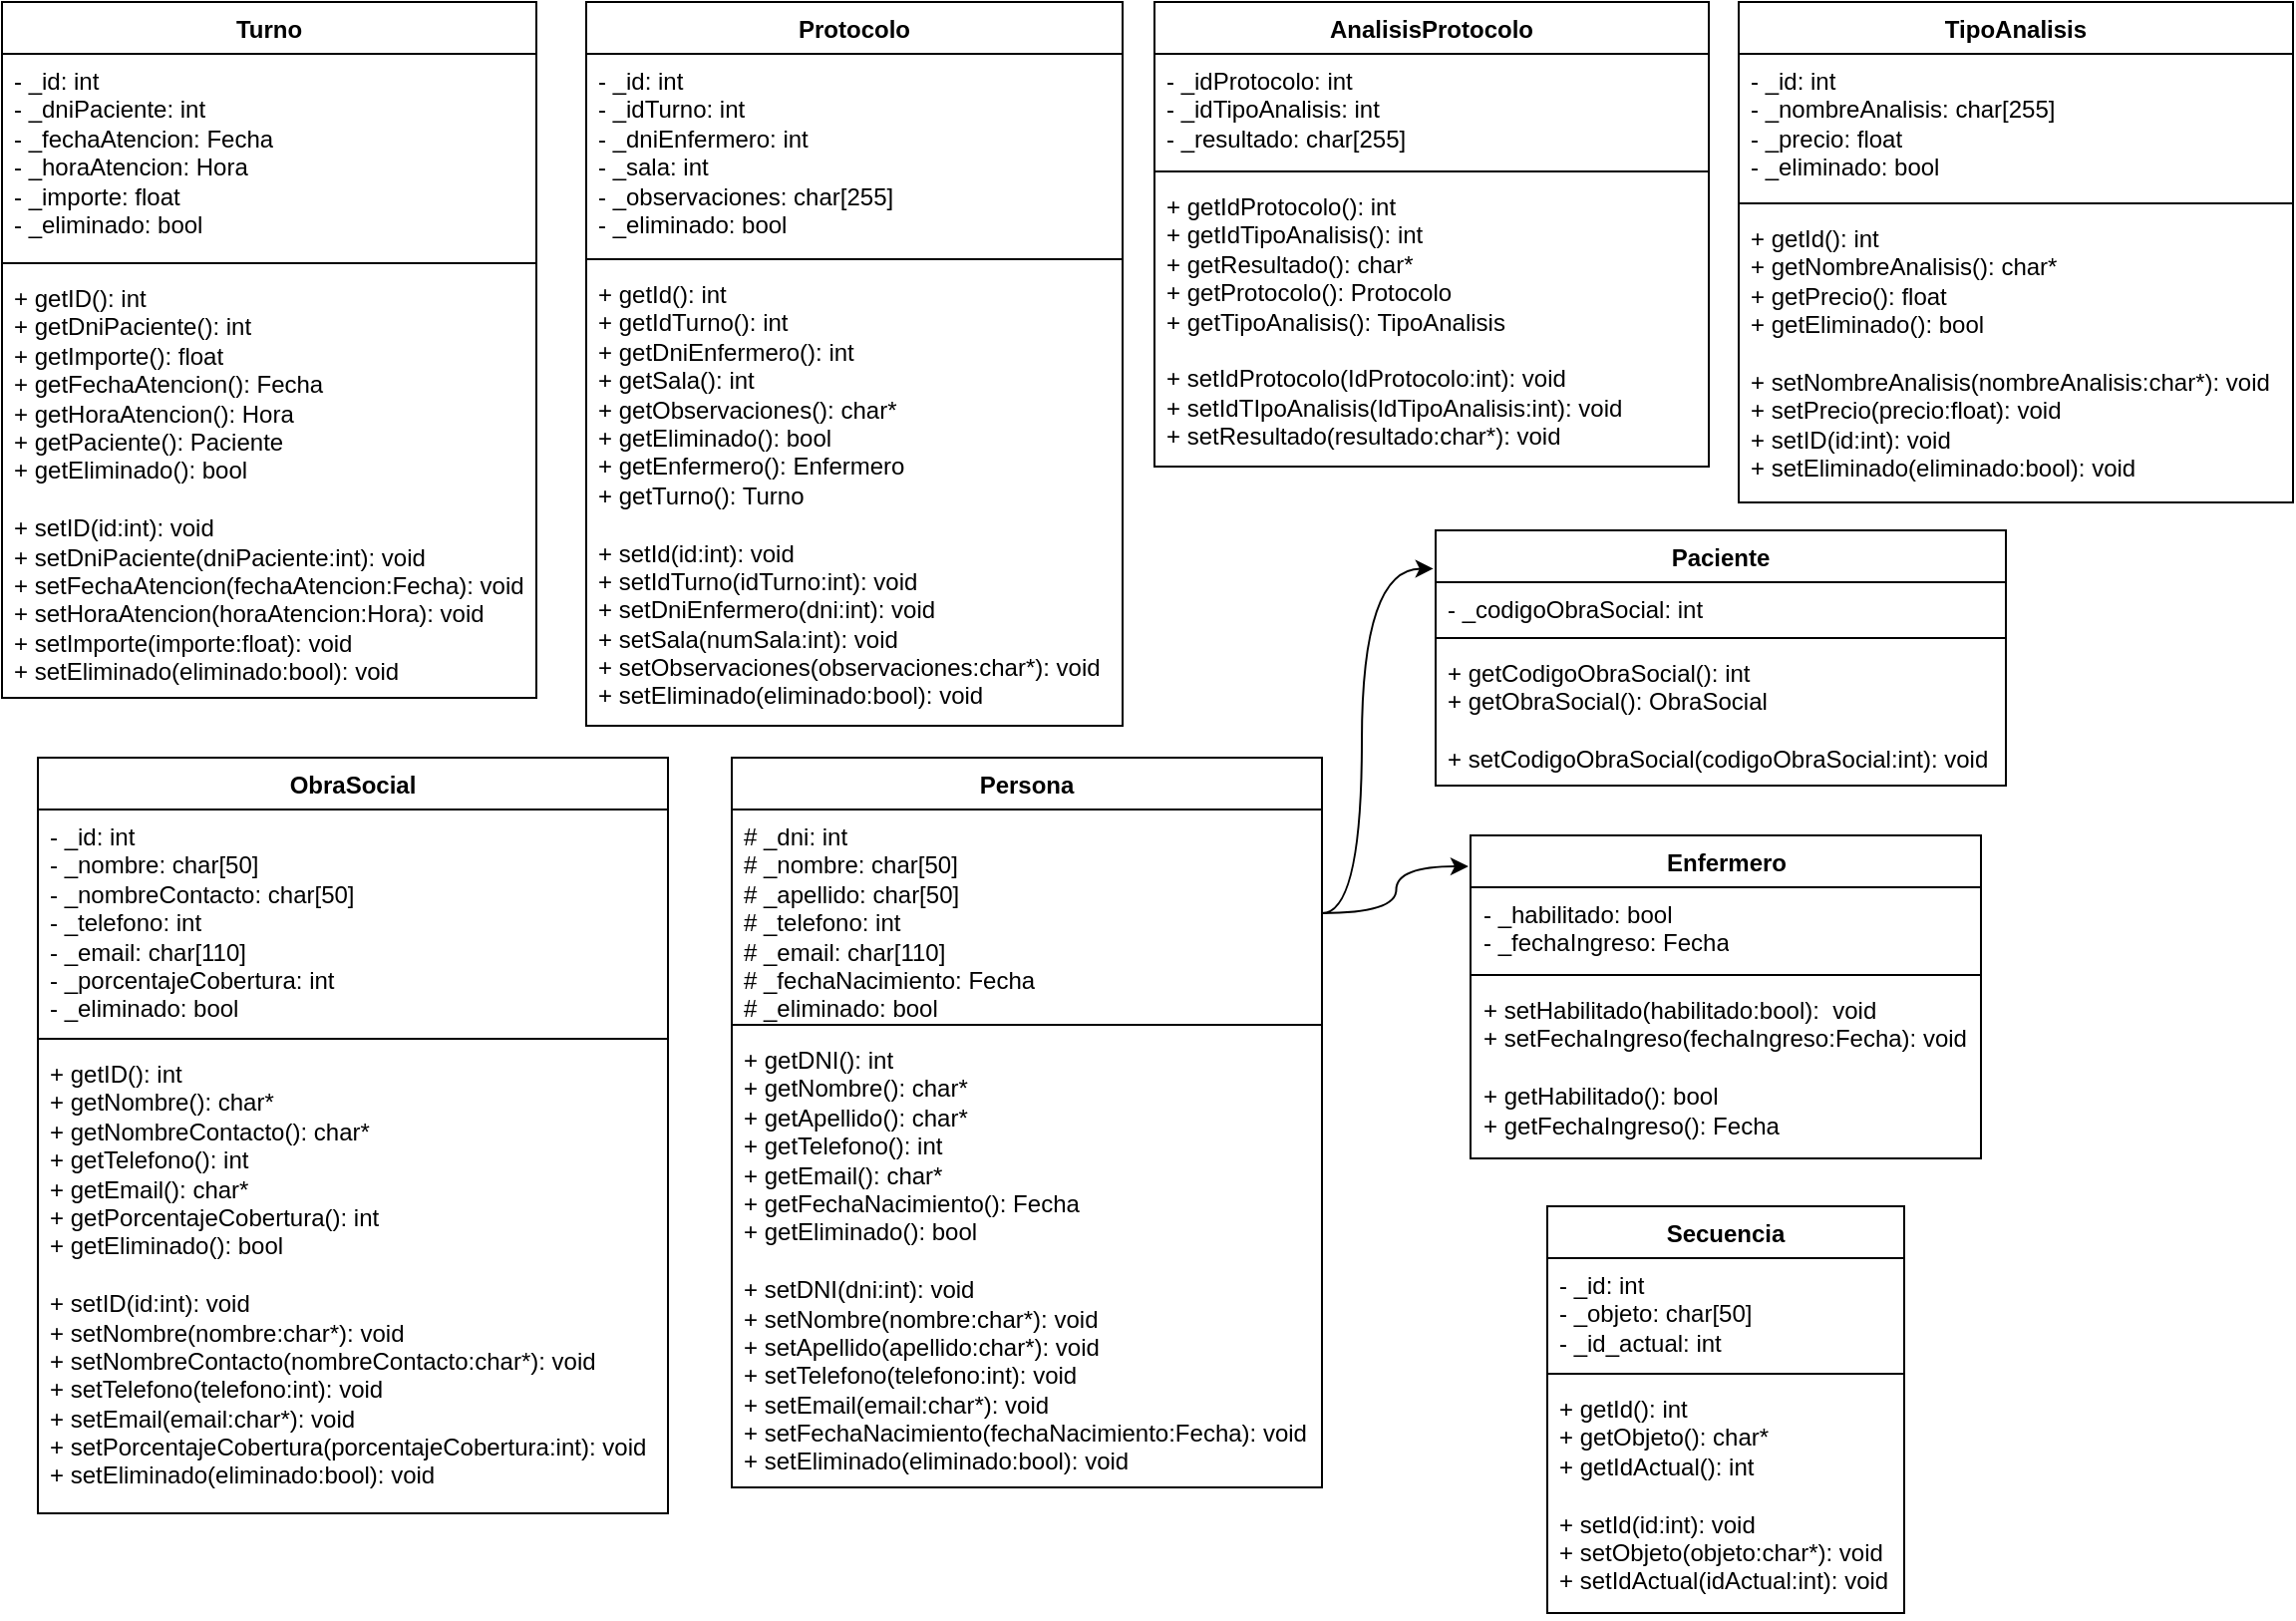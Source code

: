 <mxfile version="28.2.8">
  <diagram name="Page-1" id="41W-yqj_cKG0dZQ3N-BC">
    <mxGraphModel dx="1649" dy="859" grid="0" gridSize="10" guides="1" tooltips="1" connect="1" arrows="1" fold="1" page="1" pageScale="1" pageWidth="1169" pageHeight="827" math="0" shadow="0">
      <root>
        <mxCell id="0" />
        <mxCell id="1" parent="0" />
        <mxCell id="o82l0DmgLhd_wuUbRF9X-1" value="Protocolo" style="swimlane;fontStyle=1;align=center;verticalAlign=top;childLayout=stackLayout;horizontal=1;startSize=26;horizontalStack=0;resizeParent=1;resizeParentMax=0;resizeLast=0;collapsible=1;marginBottom=0;whiteSpace=wrap;html=1;" parent="1" vertex="1">
          <mxGeometry x="309" y="8" width="269" height="363" as="geometry">
            <mxRectangle x="200" y="290" width="80" height="30" as="alternateBounds" />
          </mxGeometry>
        </mxCell>
        <mxCell id="o82l0DmgLhd_wuUbRF9X-2" value="- _id: int&lt;div&gt;- _idTurno: int&lt;/div&gt;&lt;div&gt;- _dniEnfermero: int&lt;/div&gt;&lt;div&gt;- _sala: int&lt;/div&gt;&lt;div&gt;- _observaciones: char[255]&lt;/div&gt;&lt;div&gt;- _eliminado: bool&lt;/div&gt;" style="text;strokeColor=none;fillColor=none;align=left;verticalAlign=top;spacingLeft=4;spacingRight=4;overflow=hidden;rotatable=0;points=[[0,0.5],[1,0.5]];portConstraint=eastwest;whiteSpace=wrap;html=1;" parent="o82l0DmgLhd_wuUbRF9X-1" vertex="1">
          <mxGeometry y="26" width="269" height="99" as="geometry" />
        </mxCell>
        <mxCell id="o82l0DmgLhd_wuUbRF9X-3" value="" style="line;strokeWidth=1;fillColor=none;align=left;verticalAlign=middle;spacingTop=-1;spacingLeft=3;spacingRight=3;rotatable=0;labelPosition=right;points=[];portConstraint=eastwest;strokeColor=inherit;" parent="o82l0DmgLhd_wuUbRF9X-1" vertex="1">
          <mxGeometry y="125" width="269" height="8" as="geometry" />
        </mxCell>
        <mxCell id="o82l0DmgLhd_wuUbRF9X-4" value="+ getId(): int&lt;div&gt;+ getIdTurno(): int&lt;/div&gt;&lt;div&gt;+ getDniEnfermero(): int&lt;/div&gt;&lt;div&gt;+ getSala(): int&lt;/div&gt;&lt;div&gt;+ getObservaciones(): char*&lt;/div&gt;&lt;div&gt;+ getEliminado(): bool&lt;/div&gt;&lt;div&gt;+ getEnfermero(): Enfermero&lt;/div&gt;&lt;div&gt;+ getTurno(): Turno&lt;/div&gt;&lt;div&gt;&lt;br&gt;&lt;/div&gt;&lt;div&gt;+ setId(id:int): void&lt;/div&gt;&lt;div&gt;+ setIdTurno(idTurno:int): void&lt;/div&gt;&lt;div&gt;+ setDniEnfermero(dni:int): void&lt;/div&gt;&lt;div&gt;+ setSala(numSala:int): void&lt;/div&gt;&lt;div&gt;+ setObservaciones(observaciones:char*): void&lt;/div&gt;&lt;div&gt;+ setEliminado(eliminado:bool): void&lt;/div&gt;" style="text;strokeColor=none;fillColor=none;align=left;verticalAlign=top;spacingLeft=4;spacingRight=4;overflow=hidden;rotatable=0;points=[[0,0.5],[1,0.5]];portConstraint=eastwest;whiteSpace=wrap;html=1;" parent="o82l0DmgLhd_wuUbRF9X-1" vertex="1">
          <mxGeometry y="133" width="269" height="230" as="geometry" />
        </mxCell>
        <mxCell id="o82l0DmgLhd_wuUbRF9X-5" value="TipoAnalisis" style="swimlane;fontStyle=1;align=center;verticalAlign=top;childLayout=stackLayout;horizontal=1;startSize=26;horizontalStack=0;resizeParent=1;resizeParentMax=0;resizeLast=0;collapsible=1;marginBottom=0;whiteSpace=wrap;html=1;" parent="1" vertex="1">
          <mxGeometry x="887" y="8" width="278" height="251" as="geometry">
            <mxRectangle x="200" y="290" width="80" height="30" as="alternateBounds" />
          </mxGeometry>
        </mxCell>
        <mxCell id="o82l0DmgLhd_wuUbRF9X-6" value="- _id: int&lt;div&gt;- _nombreAnalisis: char[255]&lt;/div&gt;&lt;div&gt;- _precio: float&lt;/div&gt;&lt;div&gt;- _eliminado: bool&lt;/div&gt;" style="text;strokeColor=none;fillColor=none;align=left;verticalAlign=top;spacingLeft=4;spacingRight=4;overflow=hidden;rotatable=0;points=[[0,0.5],[1,0.5]];portConstraint=eastwest;whiteSpace=wrap;html=1;" parent="o82l0DmgLhd_wuUbRF9X-5" vertex="1">
          <mxGeometry y="26" width="278" height="71" as="geometry" />
        </mxCell>
        <mxCell id="o82l0DmgLhd_wuUbRF9X-7" value="" style="line;strokeWidth=1;fillColor=none;align=left;verticalAlign=middle;spacingTop=-1;spacingLeft=3;spacingRight=3;rotatable=0;labelPosition=right;points=[];portConstraint=eastwest;strokeColor=inherit;" parent="o82l0DmgLhd_wuUbRF9X-5" vertex="1">
          <mxGeometry y="97" width="278" height="8" as="geometry" />
        </mxCell>
        <mxCell id="o82l0DmgLhd_wuUbRF9X-8" value="+ getId(): int&lt;div&gt;+ getNombreAnalisis(): char*&lt;/div&gt;&lt;div&gt;+ getPrecio(): float&lt;/div&gt;&lt;div&gt;+ getEliminado(): bool&lt;/div&gt;&lt;div&gt;&lt;br&gt;&lt;/div&gt;&lt;div&gt;+ setNombreAnalisis(nombreAnalisis:char*): void&lt;/div&gt;&lt;div&gt;+ setPrecio(precio:float): void&lt;/div&gt;&lt;div&gt;+ setID(id:int): void&lt;/div&gt;&lt;div&gt;+ setEliminado(eliminado:bool): void&lt;/div&gt;" style="text;strokeColor=none;fillColor=none;align=left;verticalAlign=top;spacingLeft=4;spacingRight=4;overflow=hidden;rotatable=0;points=[[0,0.5],[1,0.5]];portConstraint=eastwest;whiteSpace=wrap;html=1;" parent="o82l0DmgLhd_wuUbRF9X-5" vertex="1">
          <mxGeometry y="105" width="278" height="146" as="geometry" />
        </mxCell>
        <mxCell id="o82l0DmgLhd_wuUbRF9X-9" value="Secuencia" style="swimlane;fontStyle=1;align=center;verticalAlign=top;childLayout=stackLayout;horizontal=1;startSize=26;horizontalStack=0;resizeParent=1;resizeParentMax=0;resizeLast=0;collapsible=1;marginBottom=0;whiteSpace=wrap;html=1;" parent="1" vertex="1">
          <mxGeometry x="791" y="612" width="179" height="204" as="geometry">
            <mxRectangle x="200" y="290" width="80" height="30" as="alternateBounds" />
          </mxGeometry>
        </mxCell>
        <mxCell id="o82l0DmgLhd_wuUbRF9X-10" value="- _id: int&lt;div&gt;- _objeto: char[50]&lt;/div&gt;&lt;div&gt;- _id_actual: int&lt;/div&gt;" style="text;strokeColor=none;fillColor=none;align=left;verticalAlign=top;spacingLeft=4;spacingRight=4;overflow=hidden;rotatable=0;points=[[0,0.5],[1,0.5]];portConstraint=eastwest;whiteSpace=wrap;html=1;" parent="o82l0DmgLhd_wuUbRF9X-9" vertex="1">
          <mxGeometry y="26" width="179" height="54" as="geometry" />
        </mxCell>
        <mxCell id="o82l0DmgLhd_wuUbRF9X-11" value="" style="line;strokeWidth=1;fillColor=none;align=left;verticalAlign=middle;spacingTop=-1;spacingLeft=3;spacingRight=3;rotatable=0;labelPosition=right;points=[];portConstraint=eastwest;strokeColor=inherit;" parent="o82l0DmgLhd_wuUbRF9X-9" vertex="1">
          <mxGeometry y="80" width="179" height="8" as="geometry" />
        </mxCell>
        <mxCell id="o82l0DmgLhd_wuUbRF9X-12" value="+ getId(): int&lt;div&gt;+ getObjeto(): char*&lt;/div&gt;&lt;div&gt;+ getIdActual(): int&lt;/div&gt;&lt;div&gt;&lt;br&gt;&lt;/div&gt;&lt;div&gt;+ setId(id:int): void&lt;/div&gt;&lt;div&gt;+ setObjeto(objeto:char*): void&lt;/div&gt;&lt;div&gt;+ setIdActual(idActual:int): void&lt;/div&gt;" style="text;strokeColor=none;fillColor=none;align=left;verticalAlign=top;spacingLeft=4;spacingRight=4;overflow=hidden;rotatable=0;points=[[0,0.5],[1,0.5]];portConstraint=eastwest;whiteSpace=wrap;html=1;" parent="o82l0DmgLhd_wuUbRF9X-9" vertex="1">
          <mxGeometry y="88" width="179" height="116" as="geometry" />
        </mxCell>
        <mxCell id="o82l0DmgLhd_wuUbRF9X-13" value="Paciente" style="swimlane;fontStyle=1;align=center;verticalAlign=top;childLayout=stackLayout;horizontal=1;startSize=26;horizontalStack=0;resizeParent=1;resizeParentMax=0;resizeLast=0;collapsible=1;marginBottom=0;whiteSpace=wrap;html=1;" parent="1" vertex="1">
          <mxGeometry x="735" y="273" width="286" height="128" as="geometry">
            <mxRectangle x="200" y="290" width="80" height="30" as="alternateBounds" />
          </mxGeometry>
        </mxCell>
        <mxCell id="o82l0DmgLhd_wuUbRF9X-14" value="- _codigoObraSocial: int" style="text;strokeColor=none;fillColor=none;align=left;verticalAlign=top;spacingLeft=4;spacingRight=4;overflow=hidden;rotatable=0;points=[[0,0.5],[1,0.5]];portConstraint=eastwest;whiteSpace=wrap;html=1;" parent="o82l0DmgLhd_wuUbRF9X-13" vertex="1">
          <mxGeometry y="26" width="286" height="24" as="geometry" />
        </mxCell>
        <mxCell id="o82l0DmgLhd_wuUbRF9X-15" value="" style="line;strokeWidth=1;fillColor=none;align=left;verticalAlign=middle;spacingTop=-1;spacingLeft=3;spacingRight=3;rotatable=0;labelPosition=right;points=[];portConstraint=eastwest;strokeColor=inherit;" parent="o82l0DmgLhd_wuUbRF9X-13" vertex="1">
          <mxGeometry y="50" width="286" height="8" as="geometry" />
        </mxCell>
        <mxCell id="o82l0DmgLhd_wuUbRF9X-16" value="+ getCodigoObraSocial(): int&lt;div&gt;+ getObraSocial(): ObraSocial&lt;/div&gt;&lt;div&gt;&lt;br&gt;&lt;/div&gt;&lt;div&gt;+ setCodigoObraSocial(codigoObraSocial:int): void&lt;/div&gt;" style="text;strokeColor=none;fillColor=none;align=left;verticalAlign=top;spacingLeft=4;spacingRight=4;overflow=hidden;rotatable=0;points=[[0,0.5],[1,0.5]];portConstraint=eastwest;whiteSpace=wrap;html=1;" parent="o82l0DmgLhd_wuUbRF9X-13" vertex="1">
          <mxGeometry y="58" width="286" height="70" as="geometry" />
        </mxCell>
        <mxCell id="o82l0DmgLhd_wuUbRF9X-25" value="Turno" style="swimlane;fontStyle=1;align=center;verticalAlign=top;childLayout=stackLayout;horizontal=1;startSize=26;horizontalStack=0;resizeParent=1;resizeParentMax=0;resizeLast=0;collapsible=1;marginBottom=0;whiteSpace=wrap;html=1;" parent="1" vertex="1">
          <mxGeometry x="16" y="8" width="268" height="349" as="geometry">
            <mxRectangle x="200" y="290" width="80" height="30" as="alternateBounds" />
          </mxGeometry>
        </mxCell>
        <mxCell id="o82l0DmgLhd_wuUbRF9X-26" value="- _id: int&lt;div&gt;- _dniPaciente: int&lt;/div&gt;&lt;div&gt;&lt;div&gt;&lt;span style=&quot;background-color: transparent; color: light-dark(rgb(0, 0, 0), rgb(255, 255, 255));&quot;&gt;- _fechaAtencion: Fecha&lt;/span&gt;&lt;/div&gt;&lt;/div&gt;&lt;div&gt;- _horaAtencion: Hora&lt;/div&gt;&lt;div&gt;- _importe: float&lt;br&gt;&lt;/div&gt;&lt;div&gt;- _eliminado: bool&lt;/div&gt;" style="text;strokeColor=none;fillColor=none;align=left;verticalAlign=top;spacingLeft=4;spacingRight=4;overflow=hidden;rotatable=0;points=[[0,0.5],[1,0.5]];portConstraint=eastwest;whiteSpace=wrap;html=1;" parent="o82l0DmgLhd_wuUbRF9X-25" vertex="1">
          <mxGeometry y="26" width="268" height="101" as="geometry" />
        </mxCell>
        <mxCell id="o82l0DmgLhd_wuUbRF9X-27" value="" style="line;strokeWidth=1;fillColor=none;align=left;verticalAlign=middle;spacingTop=-1;spacingLeft=3;spacingRight=3;rotatable=0;labelPosition=right;points=[];portConstraint=eastwest;strokeColor=inherit;" parent="o82l0DmgLhd_wuUbRF9X-25" vertex="1">
          <mxGeometry y="127" width="268" height="8" as="geometry" />
        </mxCell>
        <mxCell id="o82l0DmgLhd_wuUbRF9X-28" value="+ getID(): int&lt;div&gt;+ getDniPaciente(): int&lt;/div&gt;&lt;div&gt;&lt;span style=&quot;background-color: transparent; color: light-dark(rgb(0, 0, 0), rgb(255, 255, 255));&quot;&gt;+ getImporte(): float&lt;/span&gt;&lt;/div&gt;&lt;div&gt;+ getFechaAtencion(): Fecha&lt;/div&gt;&lt;div&gt;+ getHoraAtencion(): Hora&lt;/div&gt;&lt;div&gt;+ getPaciente(): Paciente&lt;/div&gt;&lt;div&gt;&lt;span style=&quot;background-color: transparent; color: light-dark(rgb(0, 0, 0), rgb(255, 255, 255));&quot;&gt;+ getEliminado(): bool&lt;/span&gt;&lt;/div&gt;&lt;div&gt;&lt;br&gt;&lt;/div&gt;&lt;div&gt;+ setID(id:int): void&lt;/div&gt;&lt;div&gt;+ setDniPaciente(dniPaciente:int): void&lt;/div&gt;&lt;div&gt;&lt;span style=&quot;background-color: transparent; color: light-dark(rgb(0, 0, 0), rgb(255, 255, 255));&quot;&gt;+ setFechaAtencion(fechaAtencion:Fecha): void&lt;/span&gt;&lt;/div&gt;&lt;div&gt;+ setHoraAtencion(horaAtencion:Hora): void&lt;/div&gt;&lt;div&gt;+ setImporte(importe:float): void&lt;/div&gt;&lt;div&gt;+ setEliminado(eliminado:bool): void&lt;/div&gt;" style="text;strokeColor=none;fillColor=none;align=left;verticalAlign=top;spacingLeft=4;spacingRight=4;overflow=hidden;rotatable=0;points=[[0,0.5],[1,0.5]];portConstraint=eastwest;whiteSpace=wrap;html=1;" parent="o82l0DmgLhd_wuUbRF9X-25" vertex="1">
          <mxGeometry y="135" width="268" height="214" as="geometry" />
        </mxCell>
        <mxCell id="o82l0DmgLhd_wuUbRF9X-43" value="ObraSocial" style="swimlane;fontStyle=1;align=center;verticalAlign=top;childLayout=stackLayout;horizontal=1;startSize=26;horizontalStack=0;resizeParent=1;resizeParentMax=0;resizeLast=0;collapsible=1;marginBottom=0;whiteSpace=wrap;html=1;" parent="1" vertex="1">
          <mxGeometry x="34" y="387" width="316" height="379" as="geometry">
            <mxRectangle x="200" y="290" width="80" height="30" as="alternateBounds" />
          </mxGeometry>
        </mxCell>
        <mxCell id="o82l0DmgLhd_wuUbRF9X-44" value="- _id: int&lt;div&gt;- _nombre: char[50]&lt;/div&gt;&lt;div&gt;- _nombreContacto: char[50]&lt;/div&gt;&lt;div&gt;- _telefono: int&lt;/div&gt;&lt;div&gt;- _email: char[110]&lt;/div&gt;&lt;div&gt;- _porcentajeCobertura: int&lt;/div&gt;&lt;div&gt;- _eliminado: bool&lt;/div&gt;" style="text;strokeColor=none;fillColor=none;align=left;verticalAlign=top;spacingLeft=4;spacingRight=4;overflow=hidden;rotatable=0;points=[[0,0.5],[1,0.5]];portConstraint=eastwest;whiteSpace=wrap;html=1;" parent="o82l0DmgLhd_wuUbRF9X-43" vertex="1">
          <mxGeometry y="26" width="316" height="111" as="geometry" />
        </mxCell>
        <mxCell id="o82l0DmgLhd_wuUbRF9X-45" value="" style="line;strokeWidth=1;fillColor=none;align=left;verticalAlign=middle;spacingTop=-1;spacingLeft=3;spacingRight=3;rotatable=0;labelPosition=right;points=[];portConstraint=eastwest;strokeColor=inherit;" parent="o82l0DmgLhd_wuUbRF9X-43" vertex="1">
          <mxGeometry y="137" width="316" height="8" as="geometry" />
        </mxCell>
        <mxCell id="o82l0DmgLhd_wuUbRF9X-46" value="&lt;div&gt;&lt;div&gt;+ getID(): int&lt;/div&gt;&lt;div&gt;+ getNombre(): char*&lt;/div&gt;&lt;div&gt;+ getNombreContacto(): char*&lt;/div&gt;&lt;div&gt;+ getTelefono(): int&lt;/div&gt;&lt;div&gt;+ getEmail(): char*&lt;/div&gt;&lt;div&gt;+ getPorcentajeCobertura(): int&lt;/div&gt;&lt;/div&gt;&lt;div&gt;+ getEliminado(): bool&lt;/div&gt;&lt;div&gt;&lt;br&gt;&lt;/div&gt;+ setID(id:int): void&lt;div&gt;+ setNombre(nombre:char*): void&lt;/div&gt;&lt;div&gt;&lt;div&gt;+ setNombreContacto(nombreContacto:char*): void&lt;/div&gt;&lt;/div&gt;&lt;div&gt;&lt;div&gt;+ setTelefono(telefono:int): void&lt;/div&gt;&lt;/div&gt;&lt;div&gt;&lt;div&gt;+ setEmail(email:char*): void&lt;/div&gt;&lt;/div&gt;&lt;div&gt;&lt;div&gt;+ setPorcentajeCobertura(porcentajeCobertura:int): void&lt;/div&gt;&lt;/div&gt;&lt;div&gt;+ setEliminado(eliminado:bool): void&lt;/div&gt;" style="text;strokeColor=none;fillColor=none;align=left;verticalAlign=top;spacingLeft=4;spacingRight=4;overflow=hidden;rotatable=0;points=[[0,0.5],[1,0.5]];portConstraint=eastwest;whiteSpace=wrap;html=1;" parent="o82l0DmgLhd_wuUbRF9X-43" vertex="1">
          <mxGeometry y="145" width="316" height="234" as="geometry" />
        </mxCell>
        <mxCell id="KbcHFKbFJHuqTSxRKxQ1-1" value="Enfermero" style="swimlane;fontStyle=1;align=center;verticalAlign=top;childLayout=stackLayout;horizontal=1;startSize=26;horizontalStack=0;resizeParent=1;resizeParentMax=0;resizeLast=0;collapsible=1;marginBottom=0;whiteSpace=wrap;html=1;" parent="1" vertex="1">
          <mxGeometry x="752.5" y="426" width="256" height="162" as="geometry">
            <mxRectangle x="200" y="290" width="80" height="30" as="alternateBounds" />
          </mxGeometry>
        </mxCell>
        <mxCell id="KbcHFKbFJHuqTSxRKxQ1-2" value="- _habilitado: bool&lt;div&gt;- _fechaIngreso: Fecha&lt;br&gt;&lt;/div&gt;" style="text;strokeColor=none;fillColor=none;align=left;verticalAlign=top;spacingLeft=4;spacingRight=4;overflow=hidden;rotatable=0;points=[[0,0.5],[1,0.5]];portConstraint=eastwest;whiteSpace=wrap;html=1;" parent="KbcHFKbFJHuqTSxRKxQ1-1" vertex="1">
          <mxGeometry y="26" width="256" height="40" as="geometry" />
        </mxCell>
        <mxCell id="KbcHFKbFJHuqTSxRKxQ1-3" value="" style="line;strokeWidth=1;fillColor=none;align=left;verticalAlign=middle;spacingTop=-1;spacingLeft=3;spacingRight=3;rotatable=0;labelPosition=right;points=[];portConstraint=eastwest;strokeColor=inherit;" parent="KbcHFKbFJHuqTSxRKxQ1-1" vertex="1">
          <mxGeometry y="66" width="256" height="8" as="geometry" />
        </mxCell>
        <mxCell id="KbcHFKbFJHuqTSxRKxQ1-4" value="+ setHabilitado(habilitado:bool):&amp;nbsp; void&lt;div&gt;+ setFechaIngreso(fechaIngreso:Fecha): void&lt;/div&gt;&lt;div&gt;&lt;br&gt;&lt;/div&gt;&lt;div&gt;+ getHabilitado(): bool&lt;/div&gt;&lt;div&gt;+ getFechaIngreso(): Fecha&lt;/div&gt;" style="text;strokeColor=none;fillColor=none;align=left;verticalAlign=top;spacingLeft=4;spacingRight=4;overflow=hidden;rotatable=0;points=[[0,0.5],[1,0.5]];portConstraint=eastwest;whiteSpace=wrap;html=1;" parent="KbcHFKbFJHuqTSxRKxQ1-1" vertex="1">
          <mxGeometry y="74" width="256" height="88" as="geometry" />
        </mxCell>
        <mxCell id="KbcHFKbFJHuqTSxRKxQ1-5" value="Persona" style="swimlane;fontStyle=1;align=center;verticalAlign=top;childLayout=stackLayout;horizontal=1;startSize=26;horizontalStack=0;resizeParent=1;resizeParentMax=0;resizeLast=0;collapsible=1;marginBottom=0;whiteSpace=wrap;html=1;" parent="1" vertex="1">
          <mxGeometry x="382" y="387" width="296" height="366" as="geometry">
            <mxRectangle x="200" y="290" width="80" height="30" as="alternateBounds" />
          </mxGeometry>
        </mxCell>
        <mxCell id="KbcHFKbFJHuqTSxRKxQ1-6" value="# _dni: int&lt;div&gt;# _nombre: char[50]&lt;/div&gt;&lt;div&gt;&lt;div&gt;# _apellido: char[50]&lt;/div&gt;&lt;/div&gt;&lt;div&gt;# _telefono: int&lt;/div&gt;&lt;div&gt;# _email: char[110]&lt;/div&gt;&lt;div&gt;# _fechaNacimiento: Fecha&lt;/div&gt;&lt;div&gt;# _eliminado: bool&lt;/div&gt;" style="text;strokeColor=none;fillColor=none;align=left;verticalAlign=top;spacingLeft=4;spacingRight=4;overflow=hidden;rotatable=0;points=[[0,0.5],[1,0.5]];portConstraint=eastwest;whiteSpace=wrap;html=1;" parent="KbcHFKbFJHuqTSxRKxQ1-5" vertex="1">
          <mxGeometry y="26" width="296" height="104" as="geometry" />
        </mxCell>
        <mxCell id="KbcHFKbFJHuqTSxRKxQ1-7" value="" style="line;strokeWidth=1;fillColor=none;align=left;verticalAlign=middle;spacingTop=-1;spacingLeft=3;spacingRight=3;rotatable=0;labelPosition=right;points=[];portConstraint=eastwest;strokeColor=inherit;" parent="KbcHFKbFJHuqTSxRKxQ1-5" vertex="1">
          <mxGeometry y="130" width="296" height="8" as="geometry" />
        </mxCell>
        <mxCell id="KbcHFKbFJHuqTSxRKxQ1-8" value="+ getDNI(): int&lt;div&gt;+ getNombre(): char*&lt;/div&gt;&lt;div&gt;+ getApellido(): char*&lt;/div&gt;&lt;div&gt;+ getTelefono(): int&lt;/div&gt;&lt;div&gt;+ getEmail(): char*&lt;/div&gt;&lt;div&gt;+ getFechaNacimiento(): Fecha&lt;/div&gt;&lt;div&gt;+ getEliminado(): bool&lt;/div&gt;&lt;div&gt;&lt;br&gt;&lt;/div&gt;&lt;div&gt;+ setDNI(dni:int): void&lt;/div&gt;&lt;div&gt;+ setNombre(nombre:char*): void&lt;/div&gt;&lt;div&gt;+ setApellido(apellido:char*): void&lt;/div&gt;&lt;div&gt;+ setTelefono(telefono:int): void&lt;/div&gt;&lt;div&gt;+ setEmail(email:char*): void&lt;/div&gt;&lt;div&gt;+ setFechaNacimiento(fechaNacimiento:Fecha): void&lt;/div&gt;&lt;div&gt;+ setEliminado(eliminado:bool): void&lt;br&gt;&lt;/div&gt;" style="text;strokeColor=none;fillColor=none;align=left;verticalAlign=top;spacingLeft=4;spacingRight=4;overflow=hidden;rotatable=0;points=[[0,0.5],[1,0.5]];portConstraint=eastwest;whiteSpace=wrap;html=1;" parent="KbcHFKbFJHuqTSxRKxQ1-5" vertex="1">
          <mxGeometry y="138" width="296" height="228" as="geometry" />
        </mxCell>
        <mxCell id="fWXRraUd39tL21prF5BJ-5" style="edgeStyle=orthogonalEdgeStyle;rounded=0;orthogonalLoop=1;jettySize=auto;html=1;entryX=-0.004;entryY=0.15;entryDx=0;entryDy=0;entryPerimeter=0;curved=1;" parent="1" source="KbcHFKbFJHuqTSxRKxQ1-6" target="o82l0DmgLhd_wuUbRF9X-13" edge="1">
          <mxGeometry relative="1" as="geometry">
            <Array as="points">
              <mxPoint x="698" y="465" />
              <mxPoint x="698" y="292" />
            </Array>
          </mxGeometry>
        </mxCell>
        <mxCell id="fWXRraUd39tL21prF5BJ-6" style="edgeStyle=orthogonalEdgeStyle;rounded=0;orthogonalLoop=1;jettySize=auto;html=1;entryX=-0.004;entryY=0.096;entryDx=0;entryDy=0;entryPerimeter=0;curved=1;" parent="1" source="KbcHFKbFJHuqTSxRKxQ1-6" target="KbcHFKbFJHuqTSxRKxQ1-1" edge="1">
          <mxGeometry relative="1" as="geometry" />
        </mxCell>
        <mxCell id="LplnrhCtl9IjNM1aR3UX-1" value="AnalisisProtocolo" style="swimlane;fontStyle=1;align=center;verticalAlign=top;childLayout=stackLayout;horizontal=1;startSize=26;horizontalStack=0;resizeParent=1;resizeParentMax=0;resizeLast=0;collapsible=1;marginBottom=0;whiteSpace=wrap;html=1;" parent="1" vertex="1">
          <mxGeometry x="594" y="8" width="278" height="233" as="geometry">
            <mxRectangle x="200" y="290" width="80" height="30" as="alternateBounds" />
          </mxGeometry>
        </mxCell>
        <mxCell id="LplnrhCtl9IjNM1aR3UX-2" value="- _idProtocolo: int&lt;div&gt;- _idTipoAnalisis: int&lt;/div&gt;&lt;div&gt;- _resultado: char[255]&lt;/div&gt;" style="text;strokeColor=none;fillColor=none;align=left;verticalAlign=top;spacingLeft=4;spacingRight=4;overflow=hidden;rotatable=0;points=[[0,0.5],[1,0.5]];portConstraint=eastwest;whiteSpace=wrap;html=1;" parent="LplnrhCtl9IjNM1aR3UX-1" vertex="1">
          <mxGeometry y="26" width="278" height="55" as="geometry" />
        </mxCell>
        <mxCell id="LplnrhCtl9IjNM1aR3UX-3" value="" style="line;strokeWidth=1;fillColor=none;align=left;verticalAlign=middle;spacingTop=-1;spacingLeft=3;spacingRight=3;rotatable=0;labelPosition=right;points=[];portConstraint=eastwest;strokeColor=inherit;" parent="LplnrhCtl9IjNM1aR3UX-1" vertex="1">
          <mxGeometry y="81" width="278" height="8" as="geometry" />
        </mxCell>
        <mxCell id="LplnrhCtl9IjNM1aR3UX-4" value="+ getIdProtocolo(): int&lt;div&gt;+ getIdTipoAnalisis(): int&lt;/div&gt;&lt;div&gt;+ getResultado(): char*&lt;/div&gt;&lt;div&gt;+ getProtocolo(): Protocolo&lt;/div&gt;&lt;div&gt;+ getTipoAnalisis(): TipoAnalisis&lt;/div&gt;&lt;div&gt;&lt;br&gt;&lt;/div&gt;&lt;div&gt;+ setIdProtocolo(IdProtocolo:int): void&lt;/div&gt;&lt;div&gt;+ setIdTIpoAnalisis(IdTipoAnalisis:int): void&lt;/div&gt;&lt;div&gt;+ setResultado(resultado:char*): void&lt;br&gt;&lt;/div&gt;" style="text;strokeColor=none;fillColor=none;align=left;verticalAlign=top;spacingLeft=4;spacingRight=4;overflow=hidden;rotatable=0;points=[[0,0.5],[1,0.5]];portConstraint=eastwest;whiteSpace=wrap;html=1;" parent="LplnrhCtl9IjNM1aR3UX-1" vertex="1">
          <mxGeometry y="89" width="278" height="144" as="geometry" />
        </mxCell>
      </root>
    </mxGraphModel>
  </diagram>
</mxfile>
